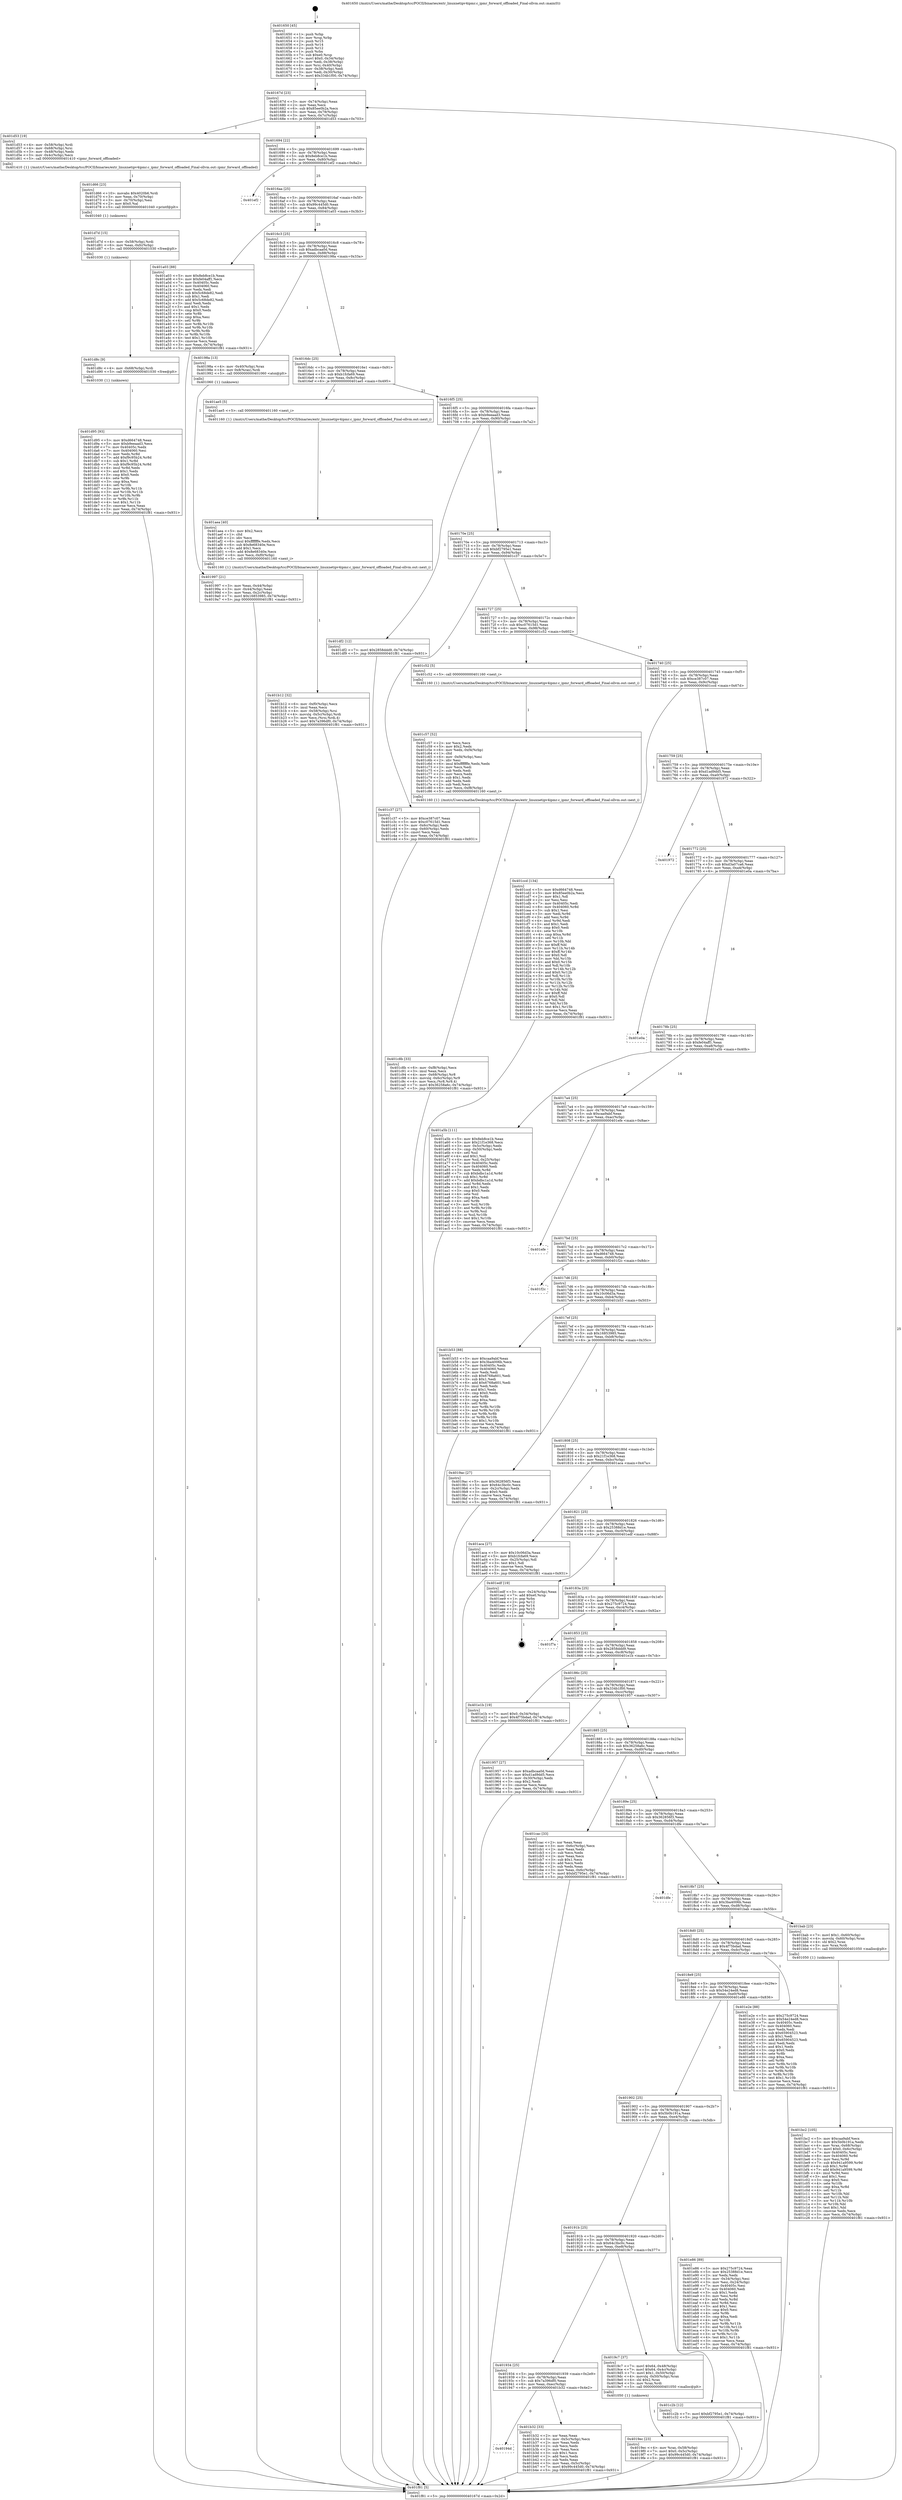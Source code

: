 digraph "0x401650" {
  label = "0x401650 (/mnt/c/Users/mathe/Desktop/tcc/POCII/binaries/extr_linuxnetipv4ipmr.c_ipmr_forward_offloaded_Final-ollvm.out::main(0))"
  labelloc = "t"
  node[shape=record]

  Entry [label="",width=0.3,height=0.3,shape=circle,fillcolor=black,style=filled]
  "0x40167d" [label="{
     0x40167d [23]\l
     | [instrs]\l
     &nbsp;&nbsp;0x40167d \<+3\>: mov -0x74(%rbp),%eax\l
     &nbsp;&nbsp;0x401680 \<+2\>: mov %eax,%ecx\l
     &nbsp;&nbsp;0x401682 \<+6\>: sub $0x85ee0b2a,%ecx\l
     &nbsp;&nbsp;0x401688 \<+3\>: mov %eax,-0x78(%rbp)\l
     &nbsp;&nbsp;0x40168b \<+3\>: mov %ecx,-0x7c(%rbp)\l
     &nbsp;&nbsp;0x40168e \<+6\>: je 0000000000401d53 \<main+0x703\>\l
  }"]
  "0x401d53" [label="{
     0x401d53 [19]\l
     | [instrs]\l
     &nbsp;&nbsp;0x401d53 \<+4\>: mov -0x58(%rbp),%rdi\l
     &nbsp;&nbsp;0x401d57 \<+4\>: mov -0x68(%rbp),%rsi\l
     &nbsp;&nbsp;0x401d5b \<+3\>: mov -0x48(%rbp),%edx\l
     &nbsp;&nbsp;0x401d5e \<+3\>: mov -0x4c(%rbp),%ecx\l
     &nbsp;&nbsp;0x401d61 \<+5\>: call 0000000000401410 \<ipmr_forward_offloaded\>\l
     | [calls]\l
     &nbsp;&nbsp;0x401410 \{1\} (/mnt/c/Users/mathe/Desktop/tcc/POCII/binaries/extr_linuxnetipv4ipmr.c_ipmr_forward_offloaded_Final-ollvm.out::ipmr_forward_offloaded)\l
  }"]
  "0x401694" [label="{
     0x401694 [22]\l
     | [instrs]\l
     &nbsp;&nbsp;0x401694 \<+5\>: jmp 0000000000401699 \<main+0x49\>\l
     &nbsp;&nbsp;0x401699 \<+3\>: mov -0x78(%rbp),%eax\l
     &nbsp;&nbsp;0x40169c \<+5\>: sub $0x8eb8ce1b,%eax\l
     &nbsp;&nbsp;0x4016a1 \<+3\>: mov %eax,-0x80(%rbp)\l
     &nbsp;&nbsp;0x4016a4 \<+6\>: je 0000000000401ef2 \<main+0x8a2\>\l
  }"]
  Exit [label="",width=0.3,height=0.3,shape=circle,fillcolor=black,style=filled,peripheries=2]
  "0x401ef2" [label="{
     0x401ef2\l
  }", style=dashed]
  "0x4016aa" [label="{
     0x4016aa [25]\l
     | [instrs]\l
     &nbsp;&nbsp;0x4016aa \<+5\>: jmp 00000000004016af \<main+0x5f\>\l
     &nbsp;&nbsp;0x4016af \<+3\>: mov -0x78(%rbp),%eax\l
     &nbsp;&nbsp;0x4016b2 \<+5\>: sub $0x99c445d0,%eax\l
     &nbsp;&nbsp;0x4016b7 \<+6\>: mov %eax,-0x84(%rbp)\l
     &nbsp;&nbsp;0x4016bd \<+6\>: je 0000000000401a03 \<main+0x3b3\>\l
  }"]
  "0x401d95" [label="{
     0x401d95 [93]\l
     | [instrs]\l
     &nbsp;&nbsp;0x401d95 \<+5\>: mov $0xd664748,%eax\l
     &nbsp;&nbsp;0x401d9a \<+5\>: mov $0xb9eeaad3,%ecx\l
     &nbsp;&nbsp;0x401d9f \<+7\>: mov 0x40405c,%edx\l
     &nbsp;&nbsp;0x401da6 \<+7\>: mov 0x404060,%esi\l
     &nbsp;&nbsp;0x401dad \<+3\>: mov %edx,%r8d\l
     &nbsp;&nbsp;0x401db0 \<+7\>: add $0xf9c95b24,%r8d\l
     &nbsp;&nbsp;0x401db7 \<+4\>: sub $0x1,%r8d\l
     &nbsp;&nbsp;0x401dbb \<+7\>: sub $0xf9c95b24,%r8d\l
     &nbsp;&nbsp;0x401dc2 \<+4\>: imul %r8d,%edx\l
     &nbsp;&nbsp;0x401dc6 \<+3\>: and $0x1,%edx\l
     &nbsp;&nbsp;0x401dc9 \<+3\>: cmp $0x0,%edx\l
     &nbsp;&nbsp;0x401dcc \<+4\>: sete %r9b\l
     &nbsp;&nbsp;0x401dd0 \<+3\>: cmp $0xa,%esi\l
     &nbsp;&nbsp;0x401dd3 \<+4\>: setl %r10b\l
     &nbsp;&nbsp;0x401dd7 \<+3\>: mov %r9b,%r11b\l
     &nbsp;&nbsp;0x401dda \<+3\>: and %r10b,%r11b\l
     &nbsp;&nbsp;0x401ddd \<+3\>: xor %r10b,%r9b\l
     &nbsp;&nbsp;0x401de0 \<+3\>: or %r9b,%r11b\l
     &nbsp;&nbsp;0x401de3 \<+4\>: test $0x1,%r11b\l
     &nbsp;&nbsp;0x401de7 \<+3\>: cmovne %ecx,%eax\l
     &nbsp;&nbsp;0x401dea \<+3\>: mov %eax,-0x74(%rbp)\l
     &nbsp;&nbsp;0x401ded \<+5\>: jmp 0000000000401f81 \<main+0x931\>\l
  }"]
  "0x401a03" [label="{
     0x401a03 [88]\l
     | [instrs]\l
     &nbsp;&nbsp;0x401a03 \<+5\>: mov $0x8eb8ce1b,%eax\l
     &nbsp;&nbsp;0x401a08 \<+5\>: mov $0xfe04aff1,%ecx\l
     &nbsp;&nbsp;0x401a0d \<+7\>: mov 0x40405c,%edx\l
     &nbsp;&nbsp;0x401a14 \<+7\>: mov 0x404060,%esi\l
     &nbsp;&nbsp;0x401a1b \<+2\>: mov %edx,%edi\l
     &nbsp;&nbsp;0x401a1d \<+6\>: sub $0x5c68de82,%edi\l
     &nbsp;&nbsp;0x401a23 \<+3\>: sub $0x1,%edi\l
     &nbsp;&nbsp;0x401a26 \<+6\>: add $0x5c68de82,%edi\l
     &nbsp;&nbsp;0x401a2c \<+3\>: imul %edi,%edx\l
     &nbsp;&nbsp;0x401a2f \<+3\>: and $0x1,%edx\l
     &nbsp;&nbsp;0x401a32 \<+3\>: cmp $0x0,%edx\l
     &nbsp;&nbsp;0x401a35 \<+4\>: sete %r8b\l
     &nbsp;&nbsp;0x401a39 \<+3\>: cmp $0xa,%esi\l
     &nbsp;&nbsp;0x401a3c \<+4\>: setl %r9b\l
     &nbsp;&nbsp;0x401a40 \<+3\>: mov %r8b,%r10b\l
     &nbsp;&nbsp;0x401a43 \<+3\>: and %r9b,%r10b\l
     &nbsp;&nbsp;0x401a46 \<+3\>: xor %r9b,%r8b\l
     &nbsp;&nbsp;0x401a49 \<+3\>: or %r8b,%r10b\l
     &nbsp;&nbsp;0x401a4c \<+4\>: test $0x1,%r10b\l
     &nbsp;&nbsp;0x401a50 \<+3\>: cmovne %ecx,%eax\l
     &nbsp;&nbsp;0x401a53 \<+3\>: mov %eax,-0x74(%rbp)\l
     &nbsp;&nbsp;0x401a56 \<+5\>: jmp 0000000000401f81 \<main+0x931\>\l
  }"]
  "0x4016c3" [label="{
     0x4016c3 [25]\l
     | [instrs]\l
     &nbsp;&nbsp;0x4016c3 \<+5\>: jmp 00000000004016c8 \<main+0x78\>\l
     &nbsp;&nbsp;0x4016c8 \<+3\>: mov -0x78(%rbp),%eax\l
     &nbsp;&nbsp;0x4016cb \<+5\>: sub $0xadbcaa0d,%eax\l
     &nbsp;&nbsp;0x4016d0 \<+6\>: mov %eax,-0x88(%rbp)\l
     &nbsp;&nbsp;0x4016d6 \<+6\>: je 000000000040198a \<main+0x33a\>\l
  }"]
  "0x401d8c" [label="{
     0x401d8c [9]\l
     | [instrs]\l
     &nbsp;&nbsp;0x401d8c \<+4\>: mov -0x68(%rbp),%rdi\l
     &nbsp;&nbsp;0x401d90 \<+5\>: call 0000000000401030 \<free@plt\>\l
     | [calls]\l
     &nbsp;&nbsp;0x401030 \{1\} (unknown)\l
  }"]
  "0x40198a" [label="{
     0x40198a [13]\l
     | [instrs]\l
     &nbsp;&nbsp;0x40198a \<+4\>: mov -0x40(%rbp),%rax\l
     &nbsp;&nbsp;0x40198e \<+4\>: mov 0x8(%rax),%rdi\l
     &nbsp;&nbsp;0x401992 \<+5\>: call 0000000000401060 \<atoi@plt\>\l
     | [calls]\l
     &nbsp;&nbsp;0x401060 \{1\} (unknown)\l
  }"]
  "0x4016dc" [label="{
     0x4016dc [25]\l
     | [instrs]\l
     &nbsp;&nbsp;0x4016dc \<+5\>: jmp 00000000004016e1 \<main+0x91\>\l
     &nbsp;&nbsp;0x4016e1 \<+3\>: mov -0x78(%rbp),%eax\l
     &nbsp;&nbsp;0x4016e4 \<+5\>: sub $0xb1fcfa69,%eax\l
     &nbsp;&nbsp;0x4016e9 \<+6\>: mov %eax,-0x8c(%rbp)\l
     &nbsp;&nbsp;0x4016ef \<+6\>: je 0000000000401ae5 \<main+0x495\>\l
  }"]
  "0x401d7d" [label="{
     0x401d7d [15]\l
     | [instrs]\l
     &nbsp;&nbsp;0x401d7d \<+4\>: mov -0x58(%rbp),%rdi\l
     &nbsp;&nbsp;0x401d81 \<+6\>: mov %eax,-0xfc(%rbp)\l
     &nbsp;&nbsp;0x401d87 \<+5\>: call 0000000000401030 \<free@plt\>\l
     | [calls]\l
     &nbsp;&nbsp;0x401030 \{1\} (unknown)\l
  }"]
  "0x401ae5" [label="{
     0x401ae5 [5]\l
     | [instrs]\l
     &nbsp;&nbsp;0x401ae5 \<+5\>: call 0000000000401160 \<next_i\>\l
     | [calls]\l
     &nbsp;&nbsp;0x401160 \{1\} (/mnt/c/Users/mathe/Desktop/tcc/POCII/binaries/extr_linuxnetipv4ipmr.c_ipmr_forward_offloaded_Final-ollvm.out::next_i)\l
  }"]
  "0x4016f5" [label="{
     0x4016f5 [25]\l
     | [instrs]\l
     &nbsp;&nbsp;0x4016f5 \<+5\>: jmp 00000000004016fa \<main+0xaa\>\l
     &nbsp;&nbsp;0x4016fa \<+3\>: mov -0x78(%rbp),%eax\l
     &nbsp;&nbsp;0x4016fd \<+5\>: sub $0xb9eeaad3,%eax\l
     &nbsp;&nbsp;0x401702 \<+6\>: mov %eax,-0x90(%rbp)\l
     &nbsp;&nbsp;0x401708 \<+6\>: je 0000000000401df2 \<main+0x7a2\>\l
  }"]
  "0x401d66" [label="{
     0x401d66 [23]\l
     | [instrs]\l
     &nbsp;&nbsp;0x401d66 \<+10\>: movabs $0x4020b6,%rdi\l
     &nbsp;&nbsp;0x401d70 \<+3\>: mov %eax,-0x70(%rbp)\l
     &nbsp;&nbsp;0x401d73 \<+3\>: mov -0x70(%rbp),%esi\l
     &nbsp;&nbsp;0x401d76 \<+2\>: mov $0x0,%al\l
     &nbsp;&nbsp;0x401d78 \<+5\>: call 0000000000401040 \<printf@plt\>\l
     | [calls]\l
     &nbsp;&nbsp;0x401040 \{1\} (unknown)\l
  }"]
  "0x401df2" [label="{
     0x401df2 [12]\l
     | [instrs]\l
     &nbsp;&nbsp;0x401df2 \<+7\>: movl $0x2858ddd9,-0x74(%rbp)\l
     &nbsp;&nbsp;0x401df9 \<+5\>: jmp 0000000000401f81 \<main+0x931\>\l
  }"]
  "0x40170e" [label="{
     0x40170e [25]\l
     | [instrs]\l
     &nbsp;&nbsp;0x40170e \<+5\>: jmp 0000000000401713 \<main+0xc3\>\l
     &nbsp;&nbsp;0x401713 \<+3\>: mov -0x78(%rbp),%eax\l
     &nbsp;&nbsp;0x401716 \<+5\>: sub $0xbf2795e1,%eax\l
     &nbsp;&nbsp;0x40171b \<+6\>: mov %eax,-0x94(%rbp)\l
     &nbsp;&nbsp;0x401721 \<+6\>: je 0000000000401c37 \<main+0x5e7\>\l
  }"]
  "0x401c8b" [label="{
     0x401c8b [33]\l
     | [instrs]\l
     &nbsp;&nbsp;0x401c8b \<+6\>: mov -0xf8(%rbp),%ecx\l
     &nbsp;&nbsp;0x401c91 \<+3\>: imul %eax,%ecx\l
     &nbsp;&nbsp;0x401c94 \<+4\>: mov -0x68(%rbp),%r8\l
     &nbsp;&nbsp;0x401c98 \<+4\>: movslq -0x6c(%rbp),%r9\l
     &nbsp;&nbsp;0x401c9c \<+4\>: mov %ecx,(%r8,%r9,4)\l
     &nbsp;&nbsp;0x401ca0 \<+7\>: movl $0x36258a6c,-0x74(%rbp)\l
     &nbsp;&nbsp;0x401ca7 \<+5\>: jmp 0000000000401f81 \<main+0x931\>\l
  }"]
  "0x401c37" [label="{
     0x401c37 [27]\l
     | [instrs]\l
     &nbsp;&nbsp;0x401c37 \<+5\>: mov $0xce387c07,%eax\l
     &nbsp;&nbsp;0x401c3c \<+5\>: mov $0xc07615d1,%ecx\l
     &nbsp;&nbsp;0x401c41 \<+3\>: mov -0x6c(%rbp),%edx\l
     &nbsp;&nbsp;0x401c44 \<+3\>: cmp -0x60(%rbp),%edx\l
     &nbsp;&nbsp;0x401c47 \<+3\>: cmovl %ecx,%eax\l
     &nbsp;&nbsp;0x401c4a \<+3\>: mov %eax,-0x74(%rbp)\l
     &nbsp;&nbsp;0x401c4d \<+5\>: jmp 0000000000401f81 \<main+0x931\>\l
  }"]
  "0x401727" [label="{
     0x401727 [25]\l
     | [instrs]\l
     &nbsp;&nbsp;0x401727 \<+5\>: jmp 000000000040172c \<main+0xdc\>\l
     &nbsp;&nbsp;0x40172c \<+3\>: mov -0x78(%rbp),%eax\l
     &nbsp;&nbsp;0x40172f \<+5\>: sub $0xc07615d1,%eax\l
     &nbsp;&nbsp;0x401734 \<+6\>: mov %eax,-0x98(%rbp)\l
     &nbsp;&nbsp;0x40173a \<+6\>: je 0000000000401c52 \<main+0x602\>\l
  }"]
  "0x401c57" [label="{
     0x401c57 [52]\l
     | [instrs]\l
     &nbsp;&nbsp;0x401c57 \<+2\>: xor %ecx,%ecx\l
     &nbsp;&nbsp;0x401c59 \<+5\>: mov $0x2,%edx\l
     &nbsp;&nbsp;0x401c5e \<+6\>: mov %edx,-0xf4(%rbp)\l
     &nbsp;&nbsp;0x401c64 \<+1\>: cltd\l
     &nbsp;&nbsp;0x401c65 \<+6\>: mov -0xf4(%rbp),%esi\l
     &nbsp;&nbsp;0x401c6b \<+2\>: idiv %esi\l
     &nbsp;&nbsp;0x401c6d \<+6\>: imul $0xfffffffe,%edx,%edx\l
     &nbsp;&nbsp;0x401c73 \<+2\>: mov %ecx,%edi\l
     &nbsp;&nbsp;0x401c75 \<+2\>: sub %edx,%edi\l
     &nbsp;&nbsp;0x401c77 \<+2\>: mov %ecx,%edx\l
     &nbsp;&nbsp;0x401c79 \<+3\>: sub $0x1,%edx\l
     &nbsp;&nbsp;0x401c7c \<+2\>: add %edx,%edi\l
     &nbsp;&nbsp;0x401c7e \<+2\>: sub %edi,%ecx\l
     &nbsp;&nbsp;0x401c80 \<+6\>: mov %ecx,-0xf8(%rbp)\l
     &nbsp;&nbsp;0x401c86 \<+5\>: call 0000000000401160 \<next_i\>\l
     | [calls]\l
     &nbsp;&nbsp;0x401160 \{1\} (/mnt/c/Users/mathe/Desktop/tcc/POCII/binaries/extr_linuxnetipv4ipmr.c_ipmr_forward_offloaded_Final-ollvm.out::next_i)\l
  }"]
  "0x401c52" [label="{
     0x401c52 [5]\l
     | [instrs]\l
     &nbsp;&nbsp;0x401c52 \<+5\>: call 0000000000401160 \<next_i\>\l
     | [calls]\l
     &nbsp;&nbsp;0x401160 \{1\} (/mnt/c/Users/mathe/Desktop/tcc/POCII/binaries/extr_linuxnetipv4ipmr.c_ipmr_forward_offloaded_Final-ollvm.out::next_i)\l
  }"]
  "0x401740" [label="{
     0x401740 [25]\l
     | [instrs]\l
     &nbsp;&nbsp;0x401740 \<+5\>: jmp 0000000000401745 \<main+0xf5\>\l
     &nbsp;&nbsp;0x401745 \<+3\>: mov -0x78(%rbp),%eax\l
     &nbsp;&nbsp;0x401748 \<+5\>: sub $0xce387c07,%eax\l
     &nbsp;&nbsp;0x40174d \<+6\>: mov %eax,-0x9c(%rbp)\l
     &nbsp;&nbsp;0x401753 \<+6\>: je 0000000000401ccd \<main+0x67d\>\l
  }"]
  "0x401bc2" [label="{
     0x401bc2 [105]\l
     | [instrs]\l
     &nbsp;&nbsp;0x401bc2 \<+5\>: mov $0xcaa9abf,%ecx\l
     &nbsp;&nbsp;0x401bc7 \<+5\>: mov $0x5b0b191a,%edx\l
     &nbsp;&nbsp;0x401bcc \<+4\>: mov %rax,-0x68(%rbp)\l
     &nbsp;&nbsp;0x401bd0 \<+7\>: movl $0x0,-0x6c(%rbp)\l
     &nbsp;&nbsp;0x401bd7 \<+7\>: mov 0x40405c,%esi\l
     &nbsp;&nbsp;0x401bde \<+8\>: mov 0x404060,%r8d\l
     &nbsp;&nbsp;0x401be6 \<+3\>: mov %esi,%r9d\l
     &nbsp;&nbsp;0x401be9 \<+7\>: sub $0x941a9599,%r9d\l
     &nbsp;&nbsp;0x401bf0 \<+4\>: sub $0x1,%r9d\l
     &nbsp;&nbsp;0x401bf4 \<+7\>: add $0x941a9599,%r9d\l
     &nbsp;&nbsp;0x401bfb \<+4\>: imul %r9d,%esi\l
     &nbsp;&nbsp;0x401bff \<+3\>: and $0x1,%esi\l
     &nbsp;&nbsp;0x401c02 \<+3\>: cmp $0x0,%esi\l
     &nbsp;&nbsp;0x401c05 \<+4\>: sete %r10b\l
     &nbsp;&nbsp;0x401c09 \<+4\>: cmp $0xa,%r8d\l
     &nbsp;&nbsp;0x401c0d \<+4\>: setl %r11b\l
     &nbsp;&nbsp;0x401c11 \<+3\>: mov %r10b,%bl\l
     &nbsp;&nbsp;0x401c14 \<+3\>: and %r11b,%bl\l
     &nbsp;&nbsp;0x401c17 \<+3\>: xor %r11b,%r10b\l
     &nbsp;&nbsp;0x401c1a \<+3\>: or %r10b,%bl\l
     &nbsp;&nbsp;0x401c1d \<+3\>: test $0x1,%bl\l
     &nbsp;&nbsp;0x401c20 \<+3\>: cmovne %edx,%ecx\l
     &nbsp;&nbsp;0x401c23 \<+3\>: mov %ecx,-0x74(%rbp)\l
     &nbsp;&nbsp;0x401c26 \<+5\>: jmp 0000000000401f81 \<main+0x931\>\l
  }"]
  "0x401ccd" [label="{
     0x401ccd [134]\l
     | [instrs]\l
     &nbsp;&nbsp;0x401ccd \<+5\>: mov $0xd664748,%eax\l
     &nbsp;&nbsp;0x401cd2 \<+5\>: mov $0x85ee0b2a,%ecx\l
     &nbsp;&nbsp;0x401cd7 \<+2\>: mov $0x1,%dl\l
     &nbsp;&nbsp;0x401cd9 \<+2\>: xor %esi,%esi\l
     &nbsp;&nbsp;0x401cdb \<+7\>: mov 0x40405c,%edi\l
     &nbsp;&nbsp;0x401ce2 \<+8\>: mov 0x404060,%r8d\l
     &nbsp;&nbsp;0x401cea \<+3\>: sub $0x1,%esi\l
     &nbsp;&nbsp;0x401ced \<+3\>: mov %edi,%r9d\l
     &nbsp;&nbsp;0x401cf0 \<+3\>: add %esi,%r9d\l
     &nbsp;&nbsp;0x401cf3 \<+4\>: imul %r9d,%edi\l
     &nbsp;&nbsp;0x401cf7 \<+3\>: and $0x1,%edi\l
     &nbsp;&nbsp;0x401cfa \<+3\>: cmp $0x0,%edi\l
     &nbsp;&nbsp;0x401cfd \<+4\>: sete %r10b\l
     &nbsp;&nbsp;0x401d01 \<+4\>: cmp $0xa,%r8d\l
     &nbsp;&nbsp;0x401d05 \<+4\>: setl %r11b\l
     &nbsp;&nbsp;0x401d09 \<+3\>: mov %r10b,%bl\l
     &nbsp;&nbsp;0x401d0c \<+3\>: xor $0xff,%bl\l
     &nbsp;&nbsp;0x401d0f \<+3\>: mov %r11b,%r14b\l
     &nbsp;&nbsp;0x401d12 \<+4\>: xor $0xff,%r14b\l
     &nbsp;&nbsp;0x401d16 \<+3\>: xor $0x0,%dl\l
     &nbsp;&nbsp;0x401d19 \<+3\>: mov %bl,%r15b\l
     &nbsp;&nbsp;0x401d1c \<+4\>: and $0x0,%r15b\l
     &nbsp;&nbsp;0x401d20 \<+3\>: and %dl,%r10b\l
     &nbsp;&nbsp;0x401d23 \<+3\>: mov %r14b,%r12b\l
     &nbsp;&nbsp;0x401d26 \<+4\>: and $0x0,%r12b\l
     &nbsp;&nbsp;0x401d2a \<+3\>: and %dl,%r11b\l
     &nbsp;&nbsp;0x401d2d \<+3\>: or %r10b,%r15b\l
     &nbsp;&nbsp;0x401d30 \<+3\>: or %r11b,%r12b\l
     &nbsp;&nbsp;0x401d33 \<+3\>: xor %r12b,%r15b\l
     &nbsp;&nbsp;0x401d36 \<+3\>: or %r14b,%bl\l
     &nbsp;&nbsp;0x401d39 \<+3\>: xor $0xff,%bl\l
     &nbsp;&nbsp;0x401d3c \<+3\>: or $0x0,%dl\l
     &nbsp;&nbsp;0x401d3f \<+2\>: and %dl,%bl\l
     &nbsp;&nbsp;0x401d41 \<+3\>: or %bl,%r15b\l
     &nbsp;&nbsp;0x401d44 \<+4\>: test $0x1,%r15b\l
     &nbsp;&nbsp;0x401d48 \<+3\>: cmovne %ecx,%eax\l
     &nbsp;&nbsp;0x401d4b \<+3\>: mov %eax,-0x74(%rbp)\l
     &nbsp;&nbsp;0x401d4e \<+5\>: jmp 0000000000401f81 \<main+0x931\>\l
  }"]
  "0x401759" [label="{
     0x401759 [25]\l
     | [instrs]\l
     &nbsp;&nbsp;0x401759 \<+5\>: jmp 000000000040175e \<main+0x10e\>\l
     &nbsp;&nbsp;0x40175e \<+3\>: mov -0x78(%rbp),%eax\l
     &nbsp;&nbsp;0x401761 \<+5\>: sub $0xd1ad9dd5,%eax\l
     &nbsp;&nbsp;0x401766 \<+6\>: mov %eax,-0xa0(%rbp)\l
     &nbsp;&nbsp;0x40176c \<+6\>: je 0000000000401972 \<main+0x322\>\l
  }"]
  "0x40194d" [label="{
     0x40194d\l
  }", style=dashed]
  "0x401972" [label="{
     0x401972\l
  }", style=dashed]
  "0x401772" [label="{
     0x401772 [25]\l
     | [instrs]\l
     &nbsp;&nbsp;0x401772 \<+5\>: jmp 0000000000401777 \<main+0x127\>\l
     &nbsp;&nbsp;0x401777 \<+3\>: mov -0x78(%rbp),%eax\l
     &nbsp;&nbsp;0x40177a \<+5\>: sub $0xd3a07ca6,%eax\l
     &nbsp;&nbsp;0x40177f \<+6\>: mov %eax,-0xa4(%rbp)\l
     &nbsp;&nbsp;0x401785 \<+6\>: je 0000000000401e0a \<main+0x7ba\>\l
  }"]
  "0x401b32" [label="{
     0x401b32 [33]\l
     | [instrs]\l
     &nbsp;&nbsp;0x401b32 \<+2\>: xor %eax,%eax\l
     &nbsp;&nbsp;0x401b34 \<+3\>: mov -0x5c(%rbp),%ecx\l
     &nbsp;&nbsp;0x401b37 \<+2\>: mov %eax,%edx\l
     &nbsp;&nbsp;0x401b39 \<+2\>: sub %ecx,%edx\l
     &nbsp;&nbsp;0x401b3b \<+2\>: mov %eax,%ecx\l
     &nbsp;&nbsp;0x401b3d \<+3\>: sub $0x1,%ecx\l
     &nbsp;&nbsp;0x401b40 \<+2\>: add %ecx,%edx\l
     &nbsp;&nbsp;0x401b42 \<+2\>: sub %edx,%eax\l
     &nbsp;&nbsp;0x401b44 \<+3\>: mov %eax,-0x5c(%rbp)\l
     &nbsp;&nbsp;0x401b47 \<+7\>: movl $0x99c445d0,-0x74(%rbp)\l
     &nbsp;&nbsp;0x401b4e \<+5\>: jmp 0000000000401f81 \<main+0x931\>\l
  }"]
  "0x401e0a" [label="{
     0x401e0a\l
  }", style=dashed]
  "0x40178b" [label="{
     0x40178b [25]\l
     | [instrs]\l
     &nbsp;&nbsp;0x40178b \<+5\>: jmp 0000000000401790 \<main+0x140\>\l
     &nbsp;&nbsp;0x401790 \<+3\>: mov -0x78(%rbp),%eax\l
     &nbsp;&nbsp;0x401793 \<+5\>: sub $0xfe04aff1,%eax\l
     &nbsp;&nbsp;0x401798 \<+6\>: mov %eax,-0xa8(%rbp)\l
     &nbsp;&nbsp;0x40179e \<+6\>: je 0000000000401a5b \<main+0x40b\>\l
  }"]
  "0x401b12" [label="{
     0x401b12 [32]\l
     | [instrs]\l
     &nbsp;&nbsp;0x401b12 \<+6\>: mov -0xf0(%rbp),%ecx\l
     &nbsp;&nbsp;0x401b18 \<+3\>: imul %eax,%ecx\l
     &nbsp;&nbsp;0x401b1b \<+4\>: mov -0x58(%rbp),%rsi\l
     &nbsp;&nbsp;0x401b1f \<+4\>: movslq -0x5c(%rbp),%rdi\l
     &nbsp;&nbsp;0x401b23 \<+3\>: mov %ecx,(%rsi,%rdi,4)\l
     &nbsp;&nbsp;0x401b26 \<+7\>: movl $0x7a396df0,-0x74(%rbp)\l
     &nbsp;&nbsp;0x401b2d \<+5\>: jmp 0000000000401f81 \<main+0x931\>\l
  }"]
  "0x401a5b" [label="{
     0x401a5b [111]\l
     | [instrs]\l
     &nbsp;&nbsp;0x401a5b \<+5\>: mov $0x8eb8ce1b,%eax\l
     &nbsp;&nbsp;0x401a60 \<+5\>: mov $0x21f1e368,%ecx\l
     &nbsp;&nbsp;0x401a65 \<+3\>: mov -0x5c(%rbp),%edx\l
     &nbsp;&nbsp;0x401a68 \<+3\>: cmp -0x50(%rbp),%edx\l
     &nbsp;&nbsp;0x401a6b \<+4\>: setl %sil\l
     &nbsp;&nbsp;0x401a6f \<+4\>: and $0x1,%sil\l
     &nbsp;&nbsp;0x401a73 \<+4\>: mov %sil,-0x25(%rbp)\l
     &nbsp;&nbsp;0x401a77 \<+7\>: mov 0x40405c,%edx\l
     &nbsp;&nbsp;0x401a7e \<+7\>: mov 0x404060,%edi\l
     &nbsp;&nbsp;0x401a85 \<+3\>: mov %edx,%r8d\l
     &nbsp;&nbsp;0x401a88 \<+7\>: sub $0xbdbc1a1d,%r8d\l
     &nbsp;&nbsp;0x401a8f \<+4\>: sub $0x1,%r8d\l
     &nbsp;&nbsp;0x401a93 \<+7\>: add $0xbdbc1a1d,%r8d\l
     &nbsp;&nbsp;0x401a9a \<+4\>: imul %r8d,%edx\l
     &nbsp;&nbsp;0x401a9e \<+3\>: and $0x1,%edx\l
     &nbsp;&nbsp;0x401aa1 \<+3\>: cmp $0x0,%edx\l
     &nbsp;&nbsp;0x401aa4 \<+4\>: sete %sil\l
     &nbsp;&nbsp;0x401aa8 \<+3\>: cmp $0xa,%edi\l
     &nbsp;&nbsp;0x401aab \<+4\>: setl %r9b\l
     &nbsp;&nbsp;0x401aaf \<+3\>: mov %sil,%r10b\l
     &nbsp;&nbsp;0x401ab2 \<+3\>: and %r9b,%r10b\l
     &nbsp;&nbsp;0x401ab5 \<+3\>: xor %r9b,%sil\l
     &nbsp;&nbsp;0x401ab8 \<+3\>: or %sil,%r10b\l
     &nbsp;&nbsp;0x401abb \<+4\>: test $0x1,%r10b\l
     &nbsp;&nbsp;0x401abf \<+3\>: cmovne %ecx,%eax\l
     &nbsp;&nbsp;0x401ac2 \<+3\>: mov %eax,-0x74(%rbp)\l
     &nbsp;&nbsp;0x401ac5 \<+5\>: jmp 0000000000401f81 \<main+0x931\>\l
  }"]
  "0x4017a4" [label="{
     0x4017a4 [25]\l
     | [instrs]\l
     &nbsp;&nbsp;0x4017a4 \<+5\>: jmp 00000000004017a9 \<main+0x159\>\l
     &nbsp;&nbsp;0x4017a9 \<+3\>: mov -0x78(%rbp),%eax\l
     &nbsp;&nbsp;0x4017ac \<+5\>: sub $0xcaa9abf,%eax\l
     &nbsp;&nbsp;0x4017b1 \<+6\>: mov %eax,-0xac(%rbp)\l
     &nbsp;&nbsp;0x4017b7 \<+6\>: je 0000000000401efe \<main+0x8ae\>\l
  }"]
  "0x401aea" [label="{
     0x401aea [40]\l
     | [instrs]\l
     &nbsp;&nbsp;0x401aea \<+5\>: mov $0x2,%ecx\l
     &nbsp;&nbsp;0x401aef \<+1\>: cltd\l
     &nbsp;&nbsp;0x401af0 \<+2\>: idiv %ecx\l
     &nbsp;&nbsp;0x401af2 \<+6\>: imul $0xfffffffe,%edx,%ecx\l
     &nbsp;&nbsp;0x401af8 \<+6\>: sub $0x8e68340e,%ecx\l
     &nbsp;&nbsp;0x401afe \<+3\>: add $0x1,%ecx\l
     &nbsp;&nbsp;0x401b01 \<+6\>: add $0x8e68340e,%ecx\l
     &nbsp;&nbsp;0x401b07 \<+6\>: mov %ecx,-0xf0(%rbp)\l
     &nbsp;&nbsp;0x401b0d \<+5\>: call 0000000000401160 \<next_i\>\l
     | [calls]\l
     &nbsp;&nbsp;0x401160 \{1\} (/mnt/c/Users/mathe/Desktop/tcc/POCII/binaries/extr_linuxnetipv4ipmr.c_ipmr_forward_offloaded_Final-ollvm.out::next_i)\l
  }"]
  "0x401efe" [label="{
     0x401efe\l
  }", style=dashed]
  "0x4017bd" [label="{
     0x4017bd [25]\l
     | [instrs]\l
     &nbsp;&nbsp;0x4017bd \<+5\>: jmp 00000000004017c2 \<main+0x172\>\l
     &nbsp;&nbsp;0x4017c2 \<+3\>: mov -0x78(%rbp),%eax\l
     &nbsp;&nbsp;0x4017c5 \<+5\>: sub $0xd664748,%eax\l
     &nbsp;&nbsp;0x4017ca \<+6\>: mov %eax,-0xb0(%rbp)\l
     &nbsp;&nbsp;0x4017d0 \<+6\>: je 0000000000401f2c \<main+0x8dc\>\l
  }"]
  "0x4019ec" [label="{
     0x4019ec [23]\l
     | [instrs]\l
     &nbsp;&nbsp;0x4019ec \<+4\>: mov %rax,-0x58(%rbp)\l
     &nbsp;&nbsp;0x4019f0 \<+7\>: movl $0x0,-0x5c(%rbp)\l
     &nbsp;&nbsp;0x4019f7 \<+7\>: movl $0x99c445d0,-0x74(%rbp)\l
     &nbsp;&nbsp;0x4019fe \<+5\>: jmp 0000000000401f81 \<main+0x931\>\l
  }"]
  "0x401f2c" [label="{
     0x401f2c\l
  }", style=dashed]
  "0x4017d6" [label="{
     0x4017d6 [25]\l
     | [instrs]\l
     &nbsp;&nbsp;0x4017d6 \<+5\>: jmp 00000000004017db \<main+0x18b\>\l
     &nbsp;&nbsp;0x4017db \<+3\>: mov -0x78(%rbp),%eax\l
     &nbsp;&nbsp;0x4017de \<+5\>: sub $0x10c06d3a,%eax\l
     &nbsp;&nbsp;0x4017e3 \<+6\>: mov %eax,-0xb4(%rbp)\l
     &nbsp;&nbsp;0x4017e9 \<+6\>: je 0000000000401b53 \<main+0x503\>\l
  }"]
  "0x401934" [label="{
     0x401934 [25]\l
     | [instrs]\l
     &nbsp;&nbsp;0x401934 \<+5\>: jmp 0000000000401939 \<main+0x2e9\>\l
     &nbsp;&nbsp;0x401939 \<+3\>: mov -0x78(%rbp),%eax\l
     &nbsp;&nbsp;0x40193c \<+5\>: sub $0x7a396df0,%eax\l
     &nbsp;&nbsp;0x401941 \<+6\>: mov %eax,-0xec(%rbp)\l
     &nbsp;&nbsp;0x401947 \<+6\>: je 0000000000401b32 \<main+0x4e2\>\l
  }"]
  "0x401b53" [label="{
     0x401b53 [88]\l
     | [instrs]\l
     &nbsp;&nbsp;0x401b53 \<+5\>: mov $0xcaa9abf,%eax\l
     &nbsp;&nbsp;0x401b58 \<+5\>: mov $0x3ba4006b,%ecx\l
     &nbsp;&nbsp;0x401b5d \<+7\>: mov 0x40405c,%edx\l
     &nbsp;&nbsp;0x401b64 \<+7\>: mov 0x404060,%esi\l
     &nbsp;&nbsp;0x401b6b \<+2\>: mov %edx,%edi\l
     &nbsp;&nbsp;0x401b6d \<+6\>: sub $0x6768a601,%edi\l
     &nbsp;&nbsp;0x401b73 \<+3\>: sub $0x1,%edi\l
     &nbsp;&nbsp;0x401b76 \<+6\>: add $0x6768a601,%edi\l
     &nbsp;&nbsp;0x401b7c \<+3\>: imul %edi,%edx\l
     &nbsp;&nbsp;0x401b7f \<+3\>: and $0x1,%edx\l
     &nbsp;&nbsp;0x401b82 \<+3\>: cmp $0x0,%edx\l
     &nbsp;&nbsp;0x401b85 \<+4\>: sete %r8b\l
     &nbsp;&nbsp;0x401b89 \<+3\>: cmp $0xa,%esi\l
     &nbsp;&nbsp;0x401b8c \<+4\>: setl %r9b\l
     &nbsp;&nbsp;0x401b90 \<+3\>: mov %r8b,%r10b\l
     &nbsp;&nbsp;0x401b93 \<+3\>: and %r9b,%r10b\l
     &nbsp;&nbsp;0x401b96 \<+3\>: xor %r9b,%r8b\l
     &nbsp;&nbsp;0x401b99 \<+3\>: or %r8b,%r10b\l
     &nbsp;&nbsp;0x401b9c \<+4\>: test $0x1,%r10b\l
     &nbsp;&nbsp;0x401ba0 \<+3\>: cmovne %ecx,%eax\l
     &nbsp;&nbsp;0x401ba3 \<+3\>: mov %eax,-0x74(%rbp)\l
     &nbsp;&nbsp;0x401ba6 \<+5\>: jmp 0000000000401f81 \<main+0x931\>\l
  }"]
  "0x4017ef" [label="{
     0x4017ef [25]\l
     | [instrs]\l
     &nbsp;&nbsp;0x4017ef \<+5\>: jmp 00000000004017f4 \<main+0x1a4\>\l
     &nbsp;&nbsp;0x4017f4 \<+3\>: mov -0x78(%rbp),%eax\l
     &nbsp;&nbsp;0x4017f7 \<+5\>: sub $0x16853985,%eax\l
     &nbsp;&nbsp;0x4017fc \<+6\>: mov %eax,-0xb8(%rbp)\l
     &nbsp;&nbsp;0x401802 \<+6\>: je 00000000004019ac \<main+0x35c\>\l
  }"]
  "0x4019c7" [label="{
     0x4019c7 [37]\l
     | [instrs]\l
     &nbsp;&nbsp;0x4019c7 \<+7\>: movl $0x64,-0x48(%rbp)\l
     &nbsp;&nbsp;0x4019ce \<+7\>: movl $0x64,-0x4c(%rbp)\l
     &nbsp;&nbsp;0x4019d5 \<+7\>: movl $0x1,-0x50(%rbp)\l
     &nbsp;&nbsp;0x4019dc \<+4\>: movslq -0x50(%rbp),%rax\l
     &nbsp;&nbsp;0x4019e0 \<+4\>: shl $0x2,%rax\l
     &nbsp;&nbsp;0x4019e4 \<+3\>: mov %rax,%rdi\l
     &nbsp;&nbsp;0x4019e7 \<+5\>: call 0000000000401050 \<malloc@plt\>\l
     | [calls]\l
     &nbsp;&nbsp;0x401050 \{1\} (unknown)\l
  }"]
  "0x4019ac" [label="{
     0x4019ac [27]\l
     | [instrs]\l
     &nbsp;&nbsp;0x4019ac \<+5\>: mov $0x362856f3,%eax\l
     &nbsp;&nbsp;0x4019b1 \<+5\>: mov $0x64c3bc0c,%ecx\l
     &nbsp;&nbsp;0x4019b6 \<+3\>: mov -0x2c(%rbp),%edx\l
     &nbsp;&nbsp;0x4019b9 \<+3\>: cmp $0x0,%edx\l
     &nbsp;&nbsp;0x4019bc \<+3\>: cmove %ecx,%eax\l
     &nbsp;&nbsp;0x4019bf \<+3\>: mov %eax,-0x74(%rbp)\l
     &nbsp;&nbsp;0x4019c2 \<+5\>: jmp 0000000000401f81 \<main+0x931\>\l
  }"]
  "0x401808" [label="{
     0x401808 [25]\l
     | [instrs]\l
     &nbsp;&nbsp;0x401808 \<+5\>: jmp 000000000040180d \<main+0x1bd\>\l
     &nbsp;&nbsp;0x40180d \<+3\>: mov -0x78(%rbp),%eax\l
     &nbsp;&nbsp;0x401810 \<+5\>: sub $0x21f1e368,%eax\l
     &nbsp;&nbsp;0x401815 \<+6\>: mov %eax,-0xbc(%rbp)\l
     &nbsp;&nbsp;0x40181b \<+6\>: je 0000000000401aca \<main+0x47a\>\l
  }"]
  "0x40191b" [label="{
     0x40191b [25]\l
     | [instrs]\l
     &nbsp;&nbsp;0x40191b \<+5\>: jmp 0000000000401920 \<main+0x2d0\>\l
     &nbsp;&nbsp;0x401920 \<+3\>: mov -0x78(%rbp),%eax\l
     &nbsp;&nbsp;0x401923 \<+5\>: sub $0x64c3bc0c,%eax\l
     &nbsp;&nbsp;0x401928 \<+6\>: mov %eax,-0xe8(%rbp)\l
     &nbsp;&nbsp;0x40192e \<+6\>: je 00000000004019c7 \<main+0x377\>\l
  }"]
  "0x401aca" [label="{
     0x401aca [27]\l
     | [instrs]\l
     &nbsp;&nbsp;0x401aca \<+5\>: mov $0x10c06d3a,%eax\l
     &nbsp;&nbsp;0x401acf \<+5\>: mov $0xb1fcfa69,%ecx\l
     &nbsp;&nbsp;0x401ad4 \<+3\>: mov -0x25(%rbp),%dl\l
     &nbsp;&nbsp;0x401ad7 \<+3\>: test $0x1,%dl\l
     &nbsp;&nbsp;0x401ada \<+3\>: cmovne %ecx,%eax\l
     &nbsp;&nbsp;0x401add \<+3\>: mov %eax,-0x74(%rbp)\l
     &nbsp;&nbsp;0x401ae0 \<+5\>: jmp 0000000000401f81 \<main+0x931\>\l
  }"]
  "0x401821" [label="{
     0x401821 [25]\l
     | [instrs]\l
     &nbsp;&nbsp;0x401821 \<+5\>: jmp 0000000000401826 \<main+0x1d6\>\l
     &nbsp;&nbsp;0x401826 \<+3\>: mov -0x78(%rbp),%eax\l
     &nbsp;&nbsp;0x401829 \<+5\>: sub $0x25388d1e,%eax\l
     &nbsp;&nbsp;0x40182e \<+6\>: mov %eax,-0xc0(%rbp)\l
     &nbsp;&nbsp;0x401834 \<+6\>: je 0000000000401edf \<main+0x88f\>\l
  }"]
  "0x401c2b" [label="{
     0x401c2b [12]\l
     | [instrs]\l
     &nbsp;&nbsp;0x401c2b \<+7\>: movl $0xbf2795e1,-0x74(%rbp)\l
     &nbsp;&nbsp;0x401c32 \<+5\>: jmp 0000000000401f81 \<main+0x931\>\l
  }"]
  "0x401edf" [label="{
     0x401edf [19]\l
     | [instrs]\l
     &nbsp;&nbsp;0x401edf \<+3\>: mov -0x24(%rbp),%eax\l
     &nbsp;&nbsp;0x401ee2 \<+7\>: add $0xe0,%rsp\l
     &nbsp;&nbsp;0x401ee9 \<+1\>: pop %rbx\l
     &nbsp;&nbsp;0x401eea \<+2\>: pop %r12\l
     &nbsp;&nbsp;0x401eec \<+2\>: pop %r14\l
     &nbsp;&nbsp;0x401eee \<+2\>: pop %r15\l
     &nbsp;&nbsp;0x401ef0 \<+1\>: pop %rbp\l
     &nbsp;&nbsp;0x401ef1 \<+1\>: ret\l
  }"]
  "0x40183a" [label="{
     0x40183a [25]\l
     | [instrs]\l
     &nbsp;&nbsp;0x40183a \<+5\>: jmp 000000000040183f \<main+0x1ef\>\l
     &nbsp;&nbsp;0x40183f \<+3\>: mov -0x78(%rbp),%eax\l
     &nbsp;&nbsp;0x401842 \<+5\>: sub $0x275c9724,%eax\l
     &nbsp;&nbsp;0x401847 \<+6\>: mov %eax,-0xc4(%rbp)\l
     &nbsp;&nbsp;0x40184d \<+6\>: je 0000000000401f7a \<main+0x92a\>\l
  }"]
  "0x401902" [label="{
     0x401902 [25]\l
     | [instrs]\l
     &nbsp;&nbsp;0x401902 \<+5\>: jmp 0000000000401907 \<main+0x2b7\>\l
     &nbsp;&nbsp;0x401907 \<+3\>: mov -0x78(%rbp),%eax\l
     &nbsp;&nbsp;0x40190a \<+5\>: sub $0x5b0b191a,%eax\l
     &nbsp;&nbsp;0x40190f \<+6\>: mov %eax,-0xe4(%rbp)\l
     &nbsp;&nbsp;0x401915 \<+6\>: je 0000000000401c2b \<main+0x5db\>\l
  }"]
  "0x401f7a" [label="{
     0x401f7a\l
  }", style=dashed]
  "0x401853" [label="{
     0x401853 [25]\l
     | [instrs]\l
     &nbsp;&nbsp;0x401853 \<+5\>: jmp 0000000000401858 \<main+0x208\>\l
     &nbsp;&nbsp;0x401858 \<+3\>: mov -0x78(%rbp),%eax\l
     &nbsp;&nbsp;0x40185b \<+5\>: sub $0x2858ddd9,%eax\l
     &nbsp;&nbsp;0x401860 \<+6\>: mov %eax,-0xc8(%rbp)\l
     &nbsp;&nbsp;0x401866 \<+6\>: je 0000000000401e1b \<main+0x7cb\>\l
  }"]
  "0x401e86" [label="{
     0x401e86 [89]\l
     | [instrs]\l
     &nbsp;&nbsp;0x401e86 \<+5\>: mov $0x275c9724,%eax\l
     &nbsp;&nbsp;0x401e8b \<+5\>: mov $0x25388d1e,%ecx\l
     &nbsp;&nbsp;0x401e90 \<+2\>: xor %edx,%edx\l
     &nbsp;&nbsp;0x401e92 \<+3\>: mov -0x34(%rbp),%esi\l
     &nbsp;&nbsp;0x401e95 \<+3\>: mov %esi,-0x24(%rbp)\l
     &nbsp;&nbsp;0x401e98 \<+7\>: mov 0x40405c,%esi\l
     &nbsp;&nbsp;0x401e9f \<+7\>: mov 0x404060,%edi\l
     &nbsp;&nbsp;0x401ea6 \<+3\>: sub $0x1,%edx\l
     &nbsp;&nbsp;0x401ea9 \<+3\>: mov %esi,%r8d\l
     &nbsp;&nbsp;0x401eac \<+3\>: add %edx,%r8d\l
     &nbsp;&nbsp;0x401eaf \<+4\>: imul %r8d,%esi\l
     &nbsp;&nbsp;0x401eb3 \<+3\>: and $0x1,%esi\l
     &nbsp;&nbsp;0x401eb6 \<+3\>: cmp $0x0,%esi\l
     &nbsp;&nbsp;0x401eb9 \<+4\>: sete %r9b\l
     &nbsp;&nbsp;0x401ebd \<+3\>: cmp $0xa,%edi\l
     &nbsp;&nbsp;0x401ec0 \<+4\>: setl %r10b\l
     &nbsp;&nbsp;0x401ec4 \<+3\>: mov %r9b,%r11b\l
     &nbsp;&nbsp;0x401ec7 \<+3\>: and %r10b,%r11b\l
     &nbsp;&nbsp;0x401eca \<+3\>: xor %r10b,%r9b\l
     &nbsp;&nbsp;0x401ecd \<+3\>: or %r9b,%r11b\l
     &nbsp;&nbsp;0x401ed0 \<+4\>: test $0x1,%r11b\l
     &nbsp;&nbsp;0x401ed4 \<+3\>: cmovne %ecx,%eax\l
     &nbsp;&nbsp;0x401ed7 \<+3\>: mov %eax,-0x74(%rbp)\l
     &nbsp;&nbsp;0x401eda \<+5\>: jmp 0000000000401f81 \<main+0x931\>\l
  }"]
  "0x401e1b" [label="{
     0x401e1b [19]\l
     | [instrs]\l
     &nbsp;&nbsp;0x401e1b \<+7\>: movl $0x0,-0x34(%rbp)\l
     &nbsp;&nbsp;0x401e22 \<+7\>: movl $0x4f75bdad,-0x74(%rbp)\l
     &nbsp;&nbsp;0x401e29 \<+5\>: jmp 0000000000401f81 \<main+0x931\>\l
  }"]
  "0x40186c" [label="{
     0x40186c [25]\l
     | [instrs]\l
     &nbsp;&nbsp;0x40186c \<+5\>: jmp 0000000000401871 \<main+0x221\>\l
     &nbsp;&nbsp;0x401871 \<+3\>: mov -0x78(%rbp),%eax\l
     &nbsp;&nbsp;0x401874 \<+5\>: sub $0x334b1f00,%eax\l
     &nbsp;&nbsp;0x401879 \<+6\>: mov %eax,-0xcc(%rbp)\l
     &nbsp;&nbsp;0x40187f \<+6\>: je 0000000000401957 \<main+0x307\>\l
  }"]
  "0x4018e9" [label="{
     0x4018e9 [25]\l
     | [instrs]\l
     &nbsp;&nbsp;0x4018e9 \<+5\>: jmp 00000000004018ee \<main+0x29e\>\l
     &nbsp;&nbsp;0x4018ee \<+3\>: mov -0x78(%rbp),%eax\l
     &nbsp;&nbsp;0x4018f1 \<+5\>: sub $0x54e24ed8,%eax\l
     &nbsp;&nbsp;0x4018f6 \<+6\>: mov %eax,-0xe0(%rbp)\l
     &nbsp;&nbsp;0x4018fc \<+6\>: je 0000000000401e86 \<main+0x836\>\l
  }"]
  "0x401957" [label="{
     0x401957 [27]\l
     | [instrs]\l
     &nbsp;&nbsp;0x401957 \<+5\>: mov $0xadbcaa0d,%eax\l
     &nbsp;&nbsp;0x40195c \<+5\>: mov $0xd1ad9dd5,%ecx\l
     &nbsp;&nbsp;0x401961 \<+3\>: mov -0x30(%rbp),%edx\l
     &nbsp;&nbsp;0x401964 \<+3\>: cmp $0x2,%edx\l
     &nbsp;&nbsp;0x401967 \<+3\>: cmovne %ecx,%eax\l
     &nbsp;&nbsp;0x40196a \<+3\>: mov %eax,-0x74(%rbp)\l
     &nbsp;&nbsp;0x40196d \<+5\>: jmp 0000000000401f81 \<main+0x931\>\l
  }"]
  "0x401885" [label="{
     0x401885 [25]\l
     | [instrs]\l
     &nbsp;&nbsp;0x401885 \<+5\>: jmp 000000000040188a \<main+0x23a\>\l
     &nbsp;&nbsp;0x40188a \<+3\>: mov -0x78(%rbp),%eax\l
     &nbsp;&nbsp;0x40188d \<+5\>: sub $0x36258a6c,%eax\l
     &nbsp;&nbsp;0x401892 \<+6\>: mov %eax,-0xd0(%rbp)\l
     &nbsp;&nbsp;0x401898 \<+6\>: je 0000000000401cac \<main+0x65c\>\l
  }"]
  "0x401f81" [label="{
     0x401f81 [5]\l
     | [instrs]\l
     &nbsp;&nbsp;0x401f81 \<+5\>: jmp 000000000040167d \<main+0x2d\>\l
  }"]
  "0x401650" [label="{
     0x401650 [45]\l
     | [instrs]\l
     &nbsp;&nbsp;0x401650 \<+1\>: push %rbp\l
     &nbsp;&nbsp;0x401651 \<+3\>: mov %rsp,%rbp\l
     &nbsp;&nbsp;0x401654 \<+2\>: push %r15\l
     &nbsp;&nbsp;0x401656 \<+2\>: push %r14\l
     &nbsp;&nbsp;0x401658 \<+2\>: push %r12\l
     &nbsp;&nbsp;0x40165a \<+1\>: push %rbx\l
     &nbsp;&nbsp;0x40165b \<+7\>: sub $0xe0,%rsp\l
     &nbsp;&nbsp;0x401662 \<+7\>: movl $0x0,-0x34(%rbp)\l
     &nbsp;&nbsp;0x401669 \<+3\>: mov %edi,-0x38(%rbp)\l
     &nbsp;&nbsp;0x40166c \<+4\>: mov %rsi,-0x40(%rbp)\l
     &nbsp;&nbsp;0x401670 \<+3\>: mov -0x38(%rbp),%edi\l
     &nbsp;&nbsp;0x401673 \<+3\>: mov %edi,-0x30(%rbp)\l
     &nbsp;&nbsp;0x401676 \<+7\>: movl $0x334b1f00,-0x74(%rbp)\l
  }"]
  "0x401997" [label="{
     0x401997 [21]\l
     | [instrs]\l
     &nbsp;&nbsp;0x401997 \<+3\>: mov %eax,-0x44(%rbp)\l
     &nbsp;&nbsp;0x40199a \<+3\>: mov -0x44(%rbp),%eax\l
     &nbsp;&nbsp;0x40199d \<+3\>: mov %eax,-0x2c(%rbp)\l
     &nbsp;&nbsp;0x4019a0 \<+7\>: movl $0x16853985,-0x74(%rbp)\l
     &nbsp;&nbsp;0x4019a7 \<+5\>: jmp 0000000000401f81 \<main+0x931\>\l
  }"]
  "0x401e2e" [label="{
     0x401e2e [88]\l
     | [instrs]\l
     &nbsp;&nbsp;0x401e2e \<+5\>: mov $0x275c9724,%eax\l
     &nbsp;&nbsp;0x401e33 \<+5\>: mov $0x54e24ed8,%ecx\l
     &nbsp;&nbsp;0x401e38 \<+7\>: mov 0x40405c,%edx\l
     &nbsp;&nbsp;0x401e3f \<+7\>: mov 0x404060,%esi\l
     &nbsp;&nbsp;0x401e46 \<+2\>: mov %edx,%edi\l
     &nbsp;&nbsp;0x401e48 \<+6\>: sub $0x65904523,%edi\l
     &nbsp;&nbsp;0x401e4e \<+3\>: sub $0x1,%edi\l
     &nbsp;&nbsp;0x401e51 \<+6\>: add $0x65904523,%edi\l
     &nbsp;&nbsp;0x401e57 \<+3\>: imul %edi,%edx\l
     &nbsp;&nbsp;0x401e5a \<+3\>: and $0x1,%edx\l
     &nbsp;&nbsp;0x401e5d \<+3\>: cmp $0x0,%edx\l
     &nbsp;&nbsp;0x401e60 \<+4\>: sete %r8b\l
     &nbsp;&nbsp;0x401e64 \<+3\>: cmp $0xa,%esi\l
     &nbsp;&nbsp;0x401e67 \<+4\>: setl %r9b\l
     &nbsp;&nbsp;0x401e6b \<+3\>: mov %r8b,%r10b\l
     &nbsp;&nbsp;0x401e6e \<+3\>: and %r9b,%r10b\l
     &nbsp;&nbsp;0x401e71 \<+3\>: xor %r9b,%r8b\l
     &nbsp;&nbsp;0x401e74 \<+3\>: or %r8b,%r10b\l
     &nbsp;&nbsp;0x401e77 \<+4\>: test $0x1,%r10b\l
     &nbsp;&nbsp;0x401e7b \<+3\>: cmovne %ecx,%eax\l
     &nbsp;&nbsp;0x401e7e \<+3\>: mov %eax,-0x74(%rbp)\l
     &nbsp;&nbsp;0x401e81 \<+5\>: jmp 0000000000401f81 \<main+0x931\>\l
  }"]
  "0x401cac" [label="{
     0x401cac [33]\l
     | [instrs]\l
     &nbsp;&nbsp;0x401cac \<+2\>: xor %eax,%eax\l
     &nbsp;&nbsp;0x401cae \<+3\>: mov -0x6c(%rbp),%ecx\l
     &nbsp;&nbsp;0x401cb1 \<+2\>: mov %eax,%edx\l
     &nbsp;&nbsp;0x401cb3 \<+2\>: sub %ecx,%edx\l
     &nbsp;&nbsp;0x401cb5 \<+2\>: mov %eax,%ecx\l
     &nbsp;&nbsp;0x401cb7 \<+3\>: sub $0x1,%ecx\l
     &nbsp;&nbsp;0x401cba \<+2\>: add %ecx,%edx\l
     &nbsp;&nbsp;0x401cbc \<+2\>: sub %edx,%eax\l
     &nbsp;&nbsp;0x401cbe \<+3\>: mov %eax,-0x6c(%rbp)\l
     &nbsp;&nbsp;0x401cc1 \<+7\>: movl $0xbf2795e1,-0x74(%rbp)\l
     &nbsp;&nbsp;0x401cc8 \<+5\>: jmp 0000000000401f81 \<main+0x931\>\l
  }"]
  "0x40189e" [label="{
     0x40189e [25]\l
     | [instrs]\l
     &nbsp;&nbsp;0x40189e \<+5\>: jmp 00000000004018a3 \<main+0x253\>\l
     &nbsp;&nbsp;0x4018a3 \<+3\>: mov -0x78(%rbp),%eax\l
     &nbsp;&nbsp;0x4018a6 \<+5\>: sub $0x362856f3,%eax\l
     &nbsp;&nbsp;0x4018ab \<+6\>: mov %eax,-0xd4(%rbp)\l
     &nbsp;&nbsp;0x4018b1 \<+6\>: je 0000000000401dfe \<main+0x7ae\>\l
  }"]
  "0x4018d0" [label="{
     0x4018d0 [25]\l
     | [instrs]\l
     &nbsp;&nbsp;0x4018d0 \<+5\>: jmp 00000000004018d5 \<main+0x285\>\l
     &nbsp;&nbsp;0x4018d5 \<+3\>: mov -0x78(%rbp),%eax\l
     &nbsp;&nbsp;0x4018d8 \<+5\>: sub $0x4f75bdad,%eax\l
     &nbsp;&nbsp;0x4018dd \<+6\>: mov %eax,-0xdc(%rbp)\l
     &nbsp;&nbsp;0x4018e3 \<+6\>: je 0000000000401e2e \<main+0x7de\>\l
  }"]
  "0x401dfe" [label="{
     0x401dfe\l
  }", style=dashed]
  "0x4018b7" [label="{
     0x4018b7 [25]\l
     | [instrs]\l
     &nbsp;&nbsp;0x4018b7 \<+5\>: jmp 00000000004018bc \<main+0x26c\>\l
     &nbsp;&nbsp;0x4018bc \<+3\>: mov -0x78(%rbp),%eax\l
     &nbsp;&nbsp;0x4018bf \<+5\>: sub $0x3ba4006b,%eax\l
     &nbsp;&nbsp;0x4018c4 \<+6\>: mov %eax,-0xd8(%rbp)\l
     &nbsp;&nbsp;0x4018ca \<+6\>: je 0000000000401bab \<main+0x55b\>\l
  }"]
  "0x401bab" [label="{
     0x401bab [23]\l
     | [instrs]\l
     &nbsp;&nbsp;0x401bab \<+7\>: movl $0x1,-0x60(%rbp)\l
     &nbsp;&nbsp;0x401bb2 \<+4\>: movslq -0x60(%rbp),%rax\l
     &nbsp;&nbsp;0x401bb6 \<+4\>: shl $0x2,%rax\l
     &nbsp;&nbsp;0x401bba \<+3\>: mov %rax,%rdi\l
     &nbsp;&nbsp;0x401bbd \<+5\>: call 0000000000401050 \<malloc@plt\>\l
     | [calls]\l
     &nbsp;&nbsp;0x401050 \{1\} (unknown)\l
  }"]
  Entry -> "0x401650" [label=" 1"]
  "0x40167d" -> "0x401d53" [label=" 1"]
  "0x40167d" -> "0x401694" [label=" 25"]
  "0x401edf" -> Exit [label=" 1"]
  "0x401694" -> "0x401ef2" [label=" 0"]
  "0x401694" -> "0x4016aa" [label=" 25"]
  "0x401e86" -> "0x401f81" [label=" 1"]
  "0x4016aa" -> "0x401a03" [label=" 2"]
  "0x4016aa" -> "0x4016c3" [label=" 23"]
  "0x401e2e" -> "0x401f81" [label=" 1"]
  "0x4016c3" -> "0x40198a" [label=" 1"]
  "0x4016c3" -> "0x4016dc" [label=" 22"]
  "0x401e1b" -> "0x401f81" [label=" 1"]
  "0x4016dc" -> "0x401ae5" [label=" 1"]
  "0x4016dc" -> "0x4016f5" [label=" 21"]
  "0x401df2" -> "0x401f81" [label=" 1"]
  "0x4016f5" -> "0x401df2" [label=" 1"]
  "0x4016f5" -> "0x40170e" [label=" 20"]
  "0x401d95" -> "0x401f81" [label=" 1"]
  "0x40170e" -> "0x401c37" [label=" 2"]
  "0x40170e" -> "0x401727" [label=" 18"]
  "0x401d8c" -> "0x401d95" [label=" 1"]
  "0x401727" -> "0x401c52" [label=" 1"]
  "0x401727" -> "0x401740" [label=" 17"]
  "0x401d7d" -> "0x401d8c" [label=" 1"]
  "0x401740" -> "0x401ccd" [label=" 1"]
  "0x401740" -> "0x401759" [label=" 16"]
  "0x401d66" -> "0x401d7d" [label=" 1"]
  "0x401759" -> "0x401972" [label=" 0"]
  "0x401759" -> "0x401772" [label=" 16"]
  "0x401d53" -> "0x401d66" [label=" 1"]
  "0x401772" -> "0x401e0a" [label=" 0"]
  "0x401772" -> "0x40178b" [label=" 16"]
  "0x401ccd" -> "0x401f81" [label=" 1"]
  "0x40178b" -> "0x401a5b" [label=" 2"]
  "0x40178b" -> "0x4017a4" [label=" 14"]
  "0x401c8b" -> "0x401f81" [label=" 1"]
  "0x4017a4" -> "0x401efe" [label=" 0"]
  "0x4017a4" -> "0x4017bd" [label=" 14"]
  "0x401c57" -> "0x401c8b" [label=" 1"]
  "0x4017bd" -> "0x401f2c" [label=" 0"]
  "0x4017bd" -> "0x4017d6" [label=" 14"]
  "0x401c52" -> "0x401c57" [label=" 1"]
  "0x4017d6" -> "0x401b53" [label=" 1"]
  "0x4017d6" -> "0x4017ef" [label=" 13"]
  "0x401c37" -> "0x401f81" [label=" 2"]
  "0x4017ef" -> "0x4019ac" [label=" 1"]
  "0x4017ef" -> "0x401808" [label=" 12"]
  "0x401c2b" -> "0x401f81" [label=" 1"]
  "0x401808" -> "0x401aca" [label=" 2"]
  "0x401808" -> "0x401821" [label=" 10"]
  "0x401bab" -> "0x401bc2" [label=" 1"]
  "0x401821" -> "0x401edf" [label=" 1"]
  "0x401821" -> "0x40183a" [label=" 9"]
  "0x401b53" -> "0x401f81" [label=" 1"]
  "0x40183a" -> "0x401f7a" [label=" 0"]
  "0x40183a" -> "0x401853" [label=" 9"]
  "0x401934" -> "0x40194d" [label=" 0"]
  "0x401853" -> "0x401e1b" [label=" 1"]
  "0x401853" -> "0x40186c" [label=" 8"]
  "0x401934" -> "0x401b32" [label=" 1"]
  "0x40186c" -> "0x401957" [label=" 1"]
  "0x40186c" -> "0x401885" [label=" 7"]
  "0x401957" -> "0x401f81" [label=" 1"]
  "0x401650" -> "0x40167d" [label=" 1"]
  "0x401f81" -> "0x40167d" [label=" 25"]
  "0x40198a" -> "0x401997" [label=" 1"]
  "0x401997" -> "0x401f81" [label=" 1"]
  "0x4019ac" -> "0x401f81" [label=" 1"]
  "0x401b12" -> "0x401f81" [label=" 1"]
  "0x401885" -> "0x401cac" [label=" 1"]
  "0x401885" -> "0x40189e" [label=" 6"]
  "0x401aea" -> "0x401b12" [label=" 1"]
  "0x40189e" -> "0x401dfe" [label=" 0"]
  "0x40189e" -> "0x4018b7" [label=" 6"]
  "0x401aca" -> "0x401f81" [label=" 2"]
  "0x4018b7" -> "0x401bab" [label=" 1"]
  "0x4018b7" -> "0x4018d0" [label=" 5"]
  "0x401ae5" -> "0x401aea" [label=" 1"]
  "0x4018d0" -> "0x401e2e" [label=" 1"]
  "0x4018d0" -> "0x4018e9" [label=" 4"]
  "0x401cac" -> "0x401f81" [label=" 1"]
  "0x4018e9" -> "0x401e86" [label=" 1"]
  "0x4018e9" -> "0x401902" [label=" 3"]
  "0x401b32" -> "0x401f81" [label=" 1"]
  "0x401902" -> "0x401c2b" [label=" 1"]
  "0x401902" -> "0x40191b" [label=" 2"]
  "0x401bc2" -> "0x401f81" [label=" 1"]
  "0x40191b" -> "0x4019c7" [label=" 1"]
  "0x40191b" -> "0x401934" [label=" 1"]
  "0x4019c7" -> "0x4019ec" [label=" 1"]
  "0x4019ec" -> "0x401f81" [label=" 1"]
  "0x401a03" -> "0x401f81" [label=" 2"]
  "0x401a5b" -> "0x401f81" [label=" 2"]
}
